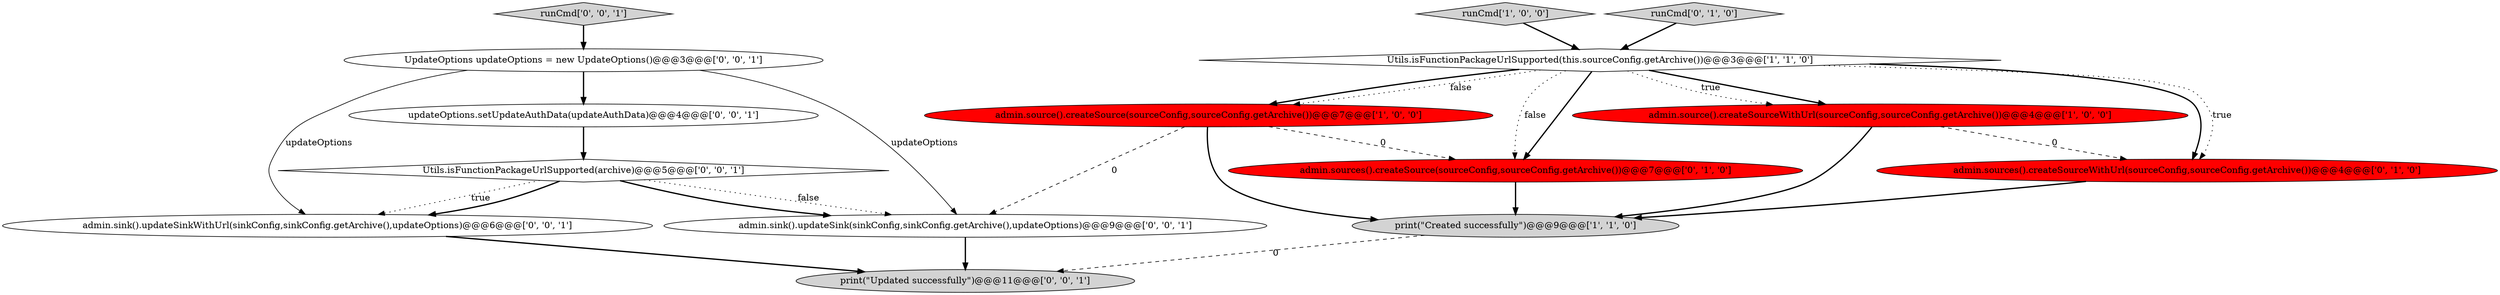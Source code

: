 digraph {
13 [style = filled, label = "print(\"Updated successfully\")@@@11@@@['0', '0', '1']", fillcolor = lightgray, shape = ellipse image = "AAA0AAABBB3BBB"];
8 [style = filled, label = "UpdateOptions updateOptions = new UpdateOptions()@@@3@@@['0', '0', '1']", fillcolor = white, shape = ellipse image = "AAA0AAABBB3BBB"];
6 [style = filled, label = "admin.sources().createSource(sourceConfig,sourceConfig.getArchive())@@@7@@@['0', '1', '0']", fillcolor = red, shape = ellipse image = "AAA1AAABBB2BBB"];
5 [style = filled, label = "admin.sources().createSourceWithUrl(sourceConfig,sourceConfig.getArchive())@@@4@@@['0', '1', '0']", fillcolor = red, shape = ellipse image = "AAA1AAABBB2BBB"];
10 [style = filled, label = "updateOptions.setUpdateAuthData(updateAuthData)@@@4@@@['0', '0', '1']", fillcolor = white, shape = ellipse image = "AAA0AAABBB3BBB"];
0 [style = filled, label = "admin.source().createSource(sourceConfig,sourceConfig.getArchive())@@@7@@@['1', '0', '0']", fillcolor = red, shape = ellipse image = "AAA1AAABBB1BBB"];
12 [style = filled, label = "Utils.isFunctionPackageUrlSupported(archive)@@@5@@@['0', '0', '1']", fillcolor = white, shape = diamond image = "AAA0AAABBB3BBB"];
7 [style = filled, label = "runCmd['0', '1', '0']", fillcolor = lightgray, shape = diamond image = "AAA0AAABBB2BBB"];
11 [style = filled, label = "runCmd['0', '0', '1']", fillcolor = lightgray, shape = diamond image = "AAA0AAABBB3BBB"];
9 [style = filled, label = "admin.sink().updateSink(sinkConfig,sinkConfig.getArchive(),updateOptions)@@@9@@@['0', '0', '1']", fillcolor = white, shape = ellipse image = "AAA0AAABBB3BBB"];
4 [style = filled, label = "print(\"Created successfully\")@@@9@@@['1', '1', '0']", fillcolor = lightgray, shape = ellipse image = "AAA0AAABBB1BBB"];
14 [style = filled, label = "admin.sink().updateSinkWithUrl(sinkConfig,sinkConfig.getArchive(),updateOptions)@@@6@@@['0', '0', '1']", fillcolor = white, shape = ellipse image = "AAA0AAABBB3BBB"];
2 [style = filled, label = "admin.source().createSourceWithUrl(sourceConfig,sourceConfig.getArchive())@@@4@@@['1', '0', '0']", fillcolor = red, shape = ellipse image = "AAA1AAABBB1BBB"];
3 [style = filled, label = "runCmd['1', '0', '0']", fillcolor = lightgray, shape = diamond image = "AAA0AAABBB1BBB"];
1 [style = filled, label = "Utils.isFunctionPackageUrlSupported(this.sourceConfig.getArchive())@@@3@@@['1', '1', '0']", fillcolor = white, shape = diamond image = "AAA0AAABBB1BBB"];
1->5 [style = bold, label=""];
8->10 [style = bold, label=""];
8->9 [style = solid, label="updateOptions"];
7->1 [style = bold, label=""];
3->1 [style = bold, label=""];
0->6 [style = dashed, label="0"];
8->14 [style = solid, label="updateOptions"];
1->0 [style = bold, label=""];
1->6 [style = dotted, label="false"];
12->9 [style = bold, label=""];
2->4 [style = bold, label=""];
12->14 [style = dotted, label="true"];
6->4 [style = bold, label=""];
2->5 [style = dashed, label="0"];
12->9 [style = dotted, label="false"];
1->6 [style = bold, label=""];
0->4 [style = bold, label=""];
10->12 [style = bold, label=""];
5->4 [style = bold, label=""];
12->14 [style = bold, label=""];
11->8 [style = bold, label=""];
1->2 [style = bold, label=""];
14->13 [style = bold, label=""];
0->9 [style = dashed, label="0"];
1->2 [style = dotted, label="true"];
4->13 [style = dashed, label="0"];
1->5 [style = dotted, label="true"];
1->0 [style = dotted, label="false"];
9->13 [style = bold, label=""];
}
